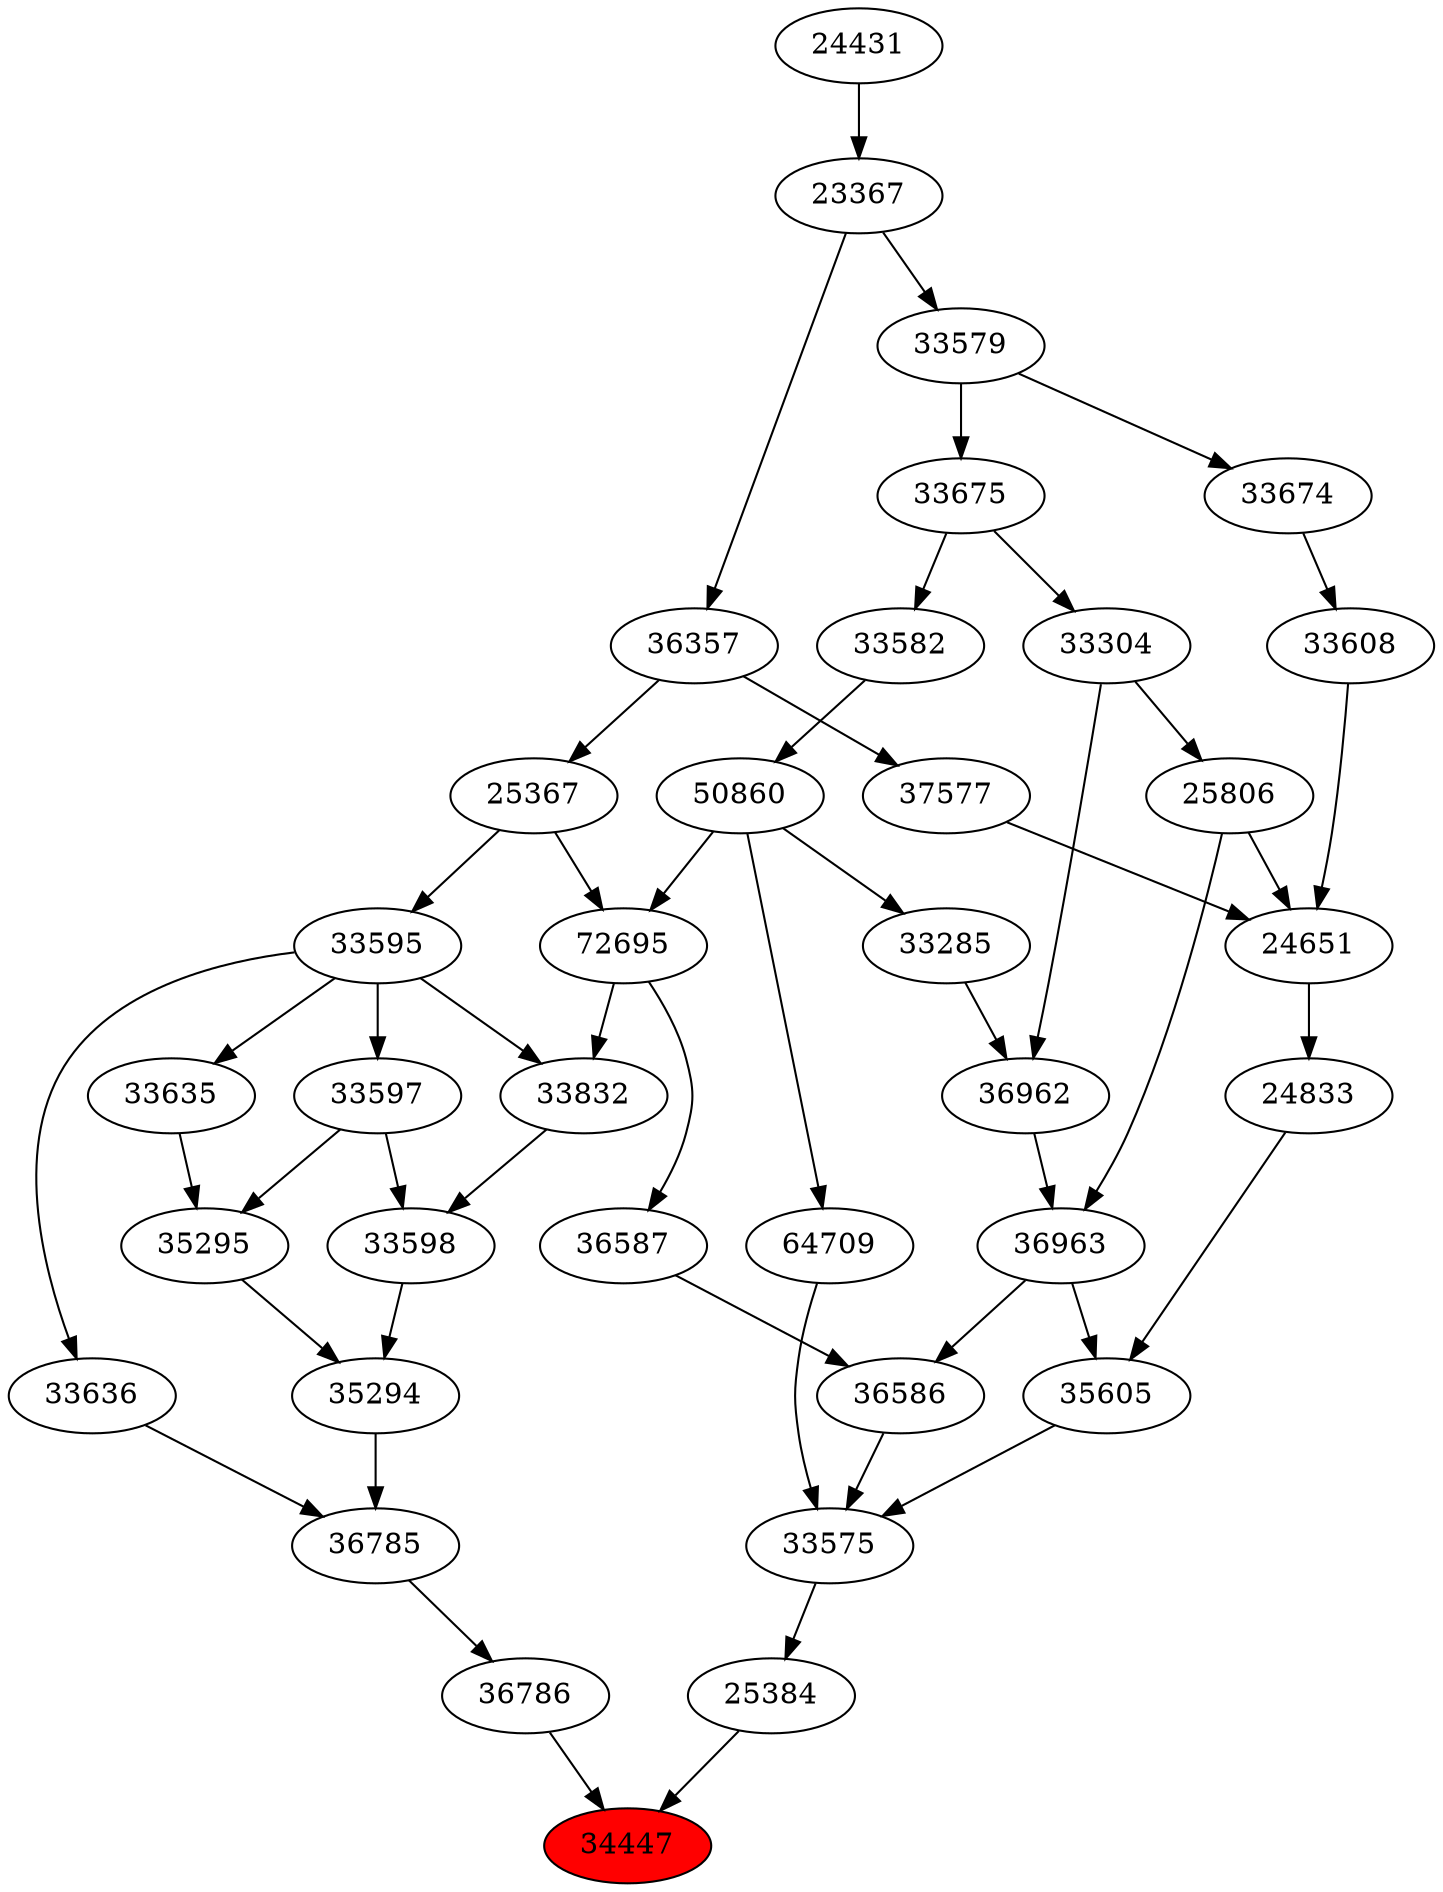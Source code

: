 strict digraph{ 
34447 [label="34447" fillcolor=red style=filled]
36786 -> 34447
25384 -> 34447
36786 [label="36786"]
36785 -> 36786
25384 [label="25384"]
33575 -> 25384
36785 [label="36785"]
35294 -> 36785
33636 -> 36785
33575 [label="33575"]
36586 -> 33575
35605 -> 33575
64709 -> 33575
35294 [label="35294"]
33598 -> 35294
35295 -> 35294
33636 [label="33636"]
33595 -> 33636
36586 [label="36586"]
36587 -> 36586
36963 -> 36586
35605 [label="35605"]
24833 -> 35605
36963 -> 35605
64709 [label="64709"]
50860 -> 64709
33598 [label="33598"]
33597 -> 33598
33832 -> 33598
35295 [label="35295"]
33635 -> 35295
33597 -> 35295
33595 [label="33595"]
25367 -> 33595
36587 [label="36587"]
72695 -> 36587
36963 [label="36963"]
36962 -> 36963
25806 -> 36963
24833 [label="24833"]
24651 -> 24833
50860 [label="50860"]
33582 -> 50860
33597 [label="33597"]
33595 -> 33597
33832 [label="33832"]
72695 -> 33832
33595 -> 33832
33635 [label="33635"]
33595 -> 33635
25367 [label="25367"]
36357 -> 25367
72695 [label="72695"]
50860 -> 72695
25367 -> 72695
36962 [label="36962"]
33285 -> 36962
33304 -> 36962
25806 [label="25806"]
33304 -> 25806
24651 [label="24651"]
25806 -> 24651
33608 -> 24651
37577 -> 24651
33582 [label="33582"]
33675 -> 33582
36357 [label="36357"]
23367 -> 36357
33285 [label="33285"]
50860 -> 33285
33304 [label="33304"]
33675 -> 33304
33608 [label="33608"]
33674 -> 33608
37577 [label="37577"]
36357 -> 37577
33675 [label="33675"]
33579 -> 33675
23367 [label="23367"]
24431 -> 23367
33674 [label="33674"]
33579 -> 33674
33579 [label="33579"]
23367 -> 33579
24431 [label="24431"]
}